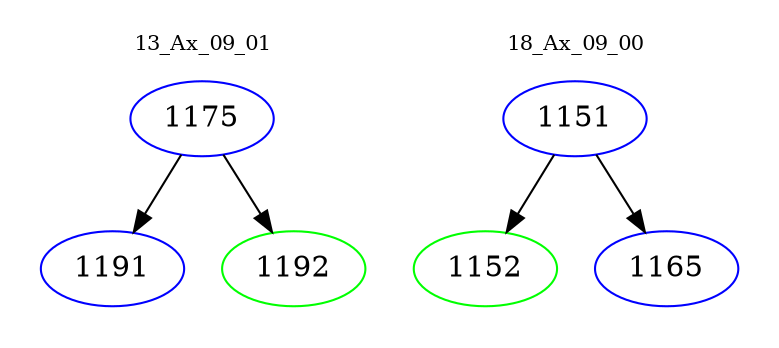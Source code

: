 digraph{
subgraph cluster_0 {
color = white
label = "13_Ax_09_01";
fontsize=10;
T0_1175 [label="1175", color="blue"]
T0_1175 -> T0_1191 [color="black"]
T0_1191 [label="1191", color="blue"]
T0_1175 -> T0_1192 [color="black"]
T0_1192 [label="1192", color="green"]
}
subgraph cluster_1 {
color = white
label = "18_Ax_09_00";
fontsize=10;
T1_1151 [label="1151", color="blue"]
T1_1151 -> T1_1152 [color="black"]
T1_1152 [label="1152", color="green"]
T1_1151 -> T1_1165 [color="black"]
T1_1165 [label="1165", color="blue"]
}
}
